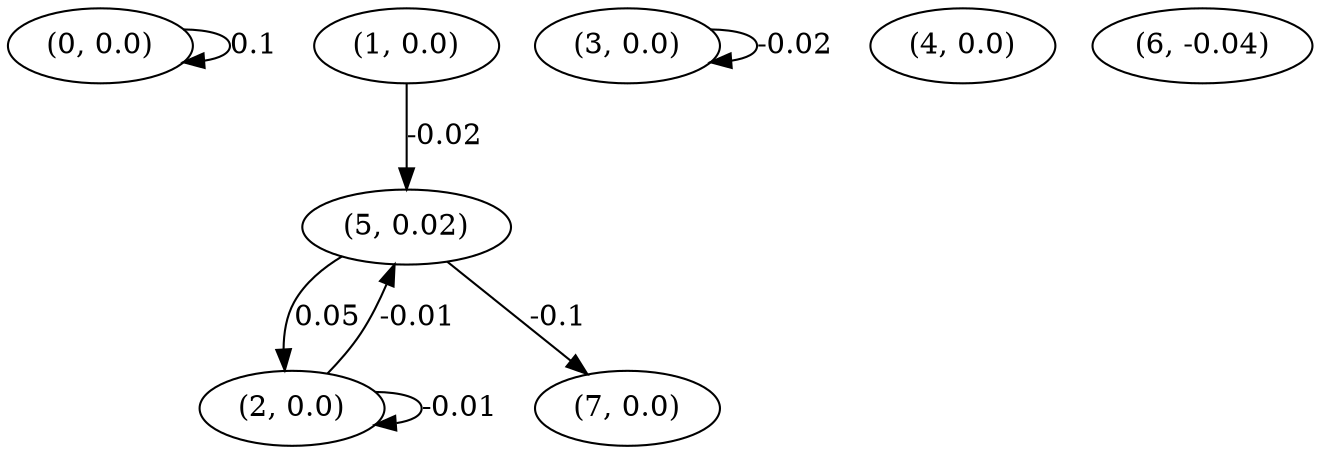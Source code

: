digraph {
    0 [ label = "(0, 0.0)" ]
    1 [ label = "(1, 0.0)" ]
    2 [ label = "(2, 0.0)" ]
    3 [ label = "(3, 0.0)" ]
    4 [ label = "(4, 0.0)" ]
    5 [ label = "(5, 0.02)" ]
    6 [ label = "(6, -0.04)" ]
    7 [ label = "(7, 0.0)" ]
    0 -> 0 [ label = "0.1" ]
    2 -> 2 [ label = "-0.01" ]
    3 -> 3 [ label = "-0.02" ]
    5 -> 2 [ label = "0.05" ]
    1 -> 5 [ label = "-0.02" ]
    2 -> 5 [ label = "-0.01" ]
    5 -> 7 [ label = "-0.1" ]
}

